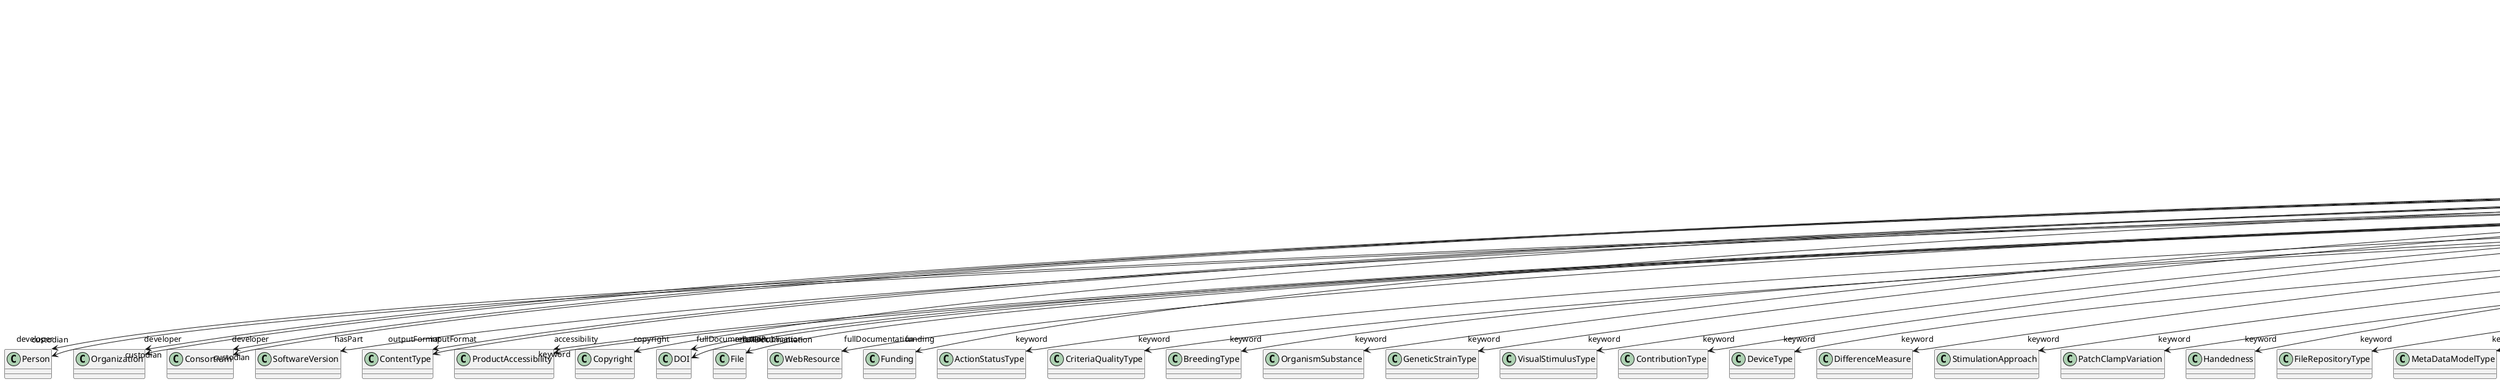 @startuml
class WebServiceVersion {
+developer
+hasPart
+inputFormat
+isAlternativeVersionOf
+isNewVersionOf
+outputFormat
+accessibility
+copyright
+custodian
+description
+fullDocumentation
+fullName
+funding
+homepage
+howToCite
+keyword
+otherContribution
+relatedPublication
+releaseDate
+repository
+shortName
+supportChannel
+versionIdentifier
+versionInnovation

}
WebServiceVersion -d-> "developer" Person
WebServiceVersion -d-> "developer" Organization
WebServiceVersion -d-> "developer" Consortium
WebServiceVersion -d-> "hasPart" SoftwareVersion
WebServiceVersion -d-> "inputFormat" ContentType
WebServiceVersion -d-> "isAlternativeVersionOf" WebServiceVersion
WebServiceVersion -d-> "isNewVersionOf" WebServiceVersion
WebServiceVersion -d-> "outputFormat" ContentType
WebServiceVersion -d-> "accessibility" ProductAccessibility
WebServiceVersion -d-> "copyright" Copyright
WebServiceVersion -d-> "custodian" Person
WebServiceVersion -d-> "custodian" Organization
WebServiceVersion -d-> "custodian" Consortium
WebServiceVersion -d-> "fullDocumentation" DOI
WebServiceVersion -d-> "fullDocumentation" File
WebServiceVersion -d-> "fullDocumentation" WebResource
WebServiceVersion -d-> "funding" Funding
WebServiceVersion -d-> "keyword" ActionStatusType
WebServiceVersion -d-> "keyword" CriteriaQualityType
WebServiceVersion -d-> "keyword" BreedingType
WebServiceVersion -d-> "keyword" OrganismSubstance
WebServiceVersion -d-> "keyword" GeneticStrainType
WebServiceVersion -d-> "keyword" VisualStimulusType
WebServiceVersion -d-> "keyword" ContributionType
WebServiceVersion -d-> "keyword" DeviceType
WebServiceVersion -d-> "keyword" ProductAccessibility
WebServiceVersion -d-> "keyword" DifferenceMeasure
WebServiceVersion -d-> "keyword" StimulationApproach
WebServiceVersion -d-> "keyword" PatchClampVariation
WebServiceVersion -d-> "keyword" Handedness
WebServiceVersion -d-> "keyword" FileRepositoryType
WebServiceVersion -d-> "keyword" MetaDataModelType
WebServiceVersion -d-> "keyword" Technique
WebServiceVersion -d-> "keyword" SoftwareApplicationCategory
WebServiceVersion -d-> "keyword" AnatomicalIdentificationType
WebServiceVersion -d-> "keyword" OperatingSystem
WebServiceVersion -d-> "keyword" OperatingDevice
WebServiceVersion -d-> "keyword" AnatomicalPlane
WebServiceVersion -d-> "keyword" CranialWindowConstructionType
WebServiceVersion -d-> "keyword" BiologicalSex
WebServiceVersion -d-> "keyword" SoftwareFeature
WebServiceVersion -d-> "keyword" UnitOfMeasurement
WebServiceVersion -d-> "keyword" QualitativeOverlap
WebServiceVersion -d-> "keyword" Laterality
WebServiceVersion -d-> "keyword" Organ
WebServiceVersion -d-> "keyword" FileUsageRole
WebServiceVersion -d-> "keyword" AnatomicalAxesOrientation
WebServiceVersion -d-> "keyword" ElectricalStimulusType
WebServiceVersion -d-> "keyword" TactileStimulusType
WebServiceVersion -d-> "keyword" BiologicalOrder
WebServiceVersion -d-> "keyword" SetupType
WebServiceVersion -d-> "keyword" CellType
WebServiceVersion -d-> "keyword" DataType
WebServiceVersion -d-> "keyword" MolecularEntity
WebServiceVersion -d-> "keyword" ProgrammingLanguage
WebServiceVersion -d-> "keyword" ModelAbstractionLevel
WebServiceVersion -d-> "keyword" StimulationTechnique
WebServiceVersion -d-> "keyword" CellCultureType
WebServiceVersion -d-> "keyword" AuditoryStimulusType
WebServiceVersion -d-> "keyword" ModelScope
WebServiceVersion -d-> "keyword" GustatoryStimulusType
WebServiceVersion -d-> "keyword" TermSuggestion
WebServiceVersion -d-> "keyword" OrganismSystem
WebServiceVersion -d-> "keyword" Terminology
WebServiceVersion -d-> "keyword" LearningResourceType
WebServiceVersion -d-> "keyword" Language
WebServiceVersion -d-> "keyword" SubjectAttribute
WebServiceVersion -d-> "keyword" OpticalStimulusType
WebServiceVersion -d-> "keyword" Species
WebServiceVersion -d-> "keyword" Disease
WebServiceVersion -d-> "keyword" AnnotationType
WebServiceVersion -d-> "keyword" AnnotationCriteriaType
WebServiceVersion -d-> "keyword" AgeCategory
WebServiceVersion -d-> "keyword" TissueSampleAttribute
WebServiceVersion -d-> "keyword" UBERONParcellation
WebServiceVersion -d-> "keyword" AtlasType
WebServiceVersion -d-> "keyword" PreparationType
WebServiceVersion -d-> "keyword" MeasuredQuantity
WebServiceVersion -d-> "keyword" AnalysisTechnique
WebServiceVersion -d-> "keyword" SubcellularEntity
WebServiceVersion -d-> "keyword" EducationalLevel
WebServiceVersion -d-> "keyword" ChemicalMixtureType
WebServiceVersion -d-> "keyword" TissueSampleType
WebServiceVersion -d-> "keyword" Service
WebServiceVersion -d-> "keyword" ExperimentalApproach
WebServiceVersion -d-> "keyword" Colormap
WebServiceVersion -d-> "keyword" OlfactoryStimulusType
WebServiceVersion -d-> "keyword" CranialWindowReinforcementType
WebServiceVersion -d-> "keyword" TypeOfUncertainty
WebServiceVersion -d-> "keyword" EthicsAssessment
WebServiceVersion -d-> "keyword" FileBundleGrouping
WebServiceVersion -d-> "keyword" SemanticDataType
WebServiceVersion -d-> "keyword" DiseaseModel
WebServiceVersion -d-> "otherContribution" Contribution
WebServiceVersion -d-> "relatedPublication" Chapter
WebServiceVersion -d-> "relatedPublication" ScholarlyArticle
WebServiceVersion -d-> "relatedPublication" Book
WebServiceVersion -d-> "relatedPublication" HANDLE
WebServiceVersion -d-> "relatedPublication" DOI
WebServiceVersion -d-> "relatedPublication" ISBN
WebServiceVersion -d-> "relatedPublication" ISSN
WebServiceVersion -d-> "repository" FileRepository

@enduml